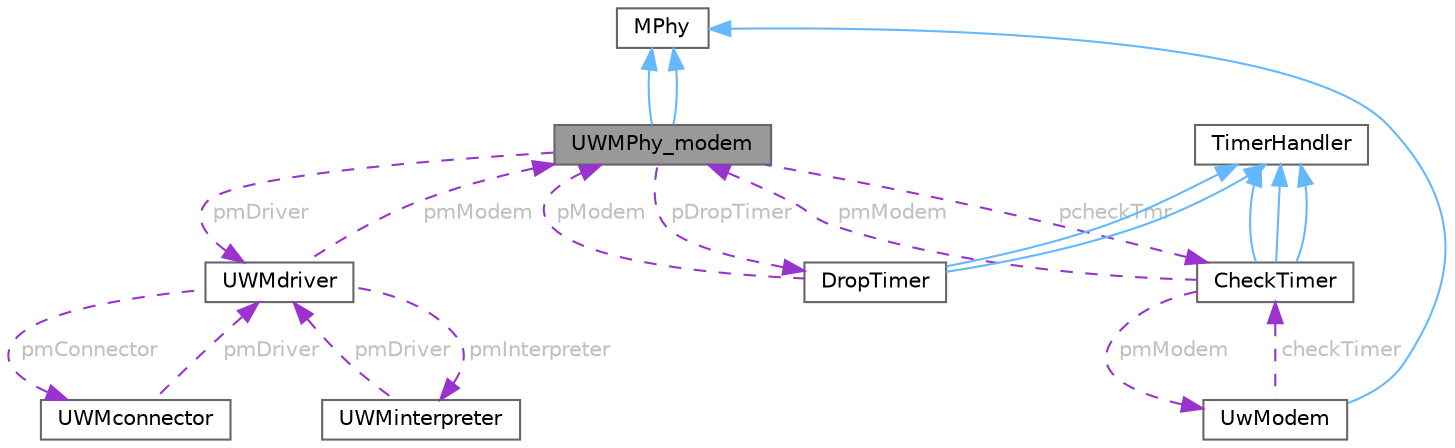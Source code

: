 digraph "UWMPhy_modem"
{
 // LATEX_PDF_SIZE
  bgcolor="transparent";
  edge [fontname=Helvetica,fontsize=10,labelfontname=Helvetica,labelfontsize=10];
  node [fontname=Helvetica,fontsize=10,shape=box,height=0.2,width=0.4];
  Node1 [id="Node000001",label="UWMPhy_modem",height=0.2,width=0.4,color="gray40", fillcolor="grey60", style="filled", fontcolor="black",tooltip="The main class implementing the module used to implement the interface between ns2/NS-Miracle and rea..."];
  Node2 -> Node1 [id="edge1_Node000001_Node000002",dir="back",color="steelblue1",style="solid",tooltip=" "];
  Node2 [id="Node000002",label="MPhy",height=0.2,width=0.4,color="gray40", fillcolor="white", style="filled",tooltip=" "];
  Node2 -> Node1 [id="edge2_Node000001_Node000002",dir="back",color="steelblue1",style="solid",tooltip=" "];
  Node3 -> Node1 [id="edge3_Node000001_Node000003",dir="back",color="darkorchid3",style="dashed",tooltip=" ",label=" pcheckTmr",fontcolor="grey" ];
  Node3 [id="Node000003",label="CheckTimer",height=0.2,width=0.4,color="gray40", fillcolor="white", style="filled",URL="$classCheckTimer.html",tooltip="The class used by UwModem to handle simulator's event expirations; it is exploited to schedule the re..."];
  Node4 -> Node3 [id="edge4_Node000003_Node000004",dir="back",color="steelblue1",style="solid",tooltip=" "];
  Node4 [id="Node000004",label="TimerHandler",height=0.2,width=0.4,color="gray40", fillcolor="white", style="filled",tooltip=" "];
  Node4 -> Node3 [id="edge5_Node000003_Node000004",dir="back",color="steelblue1",style="solid",tooltip=" "];
  Node4 -> Node3 [id="edge6_Node000003_Node000004",dir="back",color="steelblue1",style="solid",tooltip=" "];
  Node5 -> Node3 [id="edge7_Node000003_Node000005",dir="back",color="darkorchid3",style="dashed",tooltip=" ",label=" pmModem",fontcolor="grey" ];
  Node5 [id="Node000005",label="UwModem",height=0.2,width=0.4,color="gray40", fillcolor="white", style="filled",URL="$classUwModem.html",tooltip="Class that implements the interface to DESERT, as used through Tcl scripts."];
  Node2 -> Node5 [id="edge8_Node000005_Node000002",dir="back",color="steelblue1",style="solid",tooltip=" "];
  Node3 -> Node5 [id="edge9_Node000005_Node000003",dir="back",color="darkorchid3",style="dashed",tooltip=" ",label=" checkTimer",fontcolor="grey" ];
  Node1 -> Node3 [id="edge10_Node000003_Node000001",dir="back",color="darkorchid3",style="dashed",tooltip=" ",label=" pmModem",fontcolor="grey" ];
  Node6 -> Node1 [id="edge11_Node000001_Node000006",dir="back",color="darkorchid3",style="dashed",tooltip=" ",label=" pmDriver",fontcolor="grey" ];
  Node6 [id="Node000006",label="UWMdriver",height=0.2,width=0.4,color="gray40", fillcolor="white", style="filled",URL="$classUWMdriver.html",tooltip="The class needed by UWMPhy_modem to handle the different transmissions cases and corresponding protoc..."];
  Node1 -> Node6 [id="edge12_Node000006_Node000001",dir="back",color="darkorchid3",style="dashed",tooltip=" ",label=" pmModem",fontcolor="grey" ];
  Node7 -> Node6 [id="edge13_Node000006_Node000007",dir="back",color="darkorchid3",style="dashed",tooltip=" ",label=" pmInterpreter",fontcolor="grey" ];
  Node7 [id="Node000007",label="UWMinterpreter",height=0.2,width=0.4,color="gray40", fillcolor="white", style="filled",URL="$classUWMinterpreter.html",tooltip="This class is in charge of building/parsing the necessary messages to make the UWMdriver able to comm..."];
  Node6 -> Node7 [id="edge14_Node000007_Node000006",dir="back",color="darkorchid3",style="dashed",tooltip=" ",label=" pmDriver",fontcolor="grey" ];
  Node8 -> Node6 [id="edge15_Node000006_Node000008",dir="back",color="darkorchid3",style="dashed",tooltip=" ",label=" pmConnector",fontcolor="grey" ];
  Node8 [id="Node000008",label="UWMconnector",height=0.2,width=0.4,color="gray40", fillcolor="white", style="filled",URL="$classUWMconnector.html",tooltip="The class needed by UWMPhy_modem to manage string exchange with the modem."];
  Node6 -> Node8 [id="edge16_Node000008_Node000006",dir="back",color="darkorchid3",style="dashed",tooltip=" ",label=" pmDriver",fontcolor="grey" ];
  Node9 -> Node1 [id="edge17_Node000001_Node000009",dir="back",color="darkorchid3",style="dashed",tooltip=" ",label=" pDropTimer",fontcolor="grey" ];
  Node9 [id="Node000009",label="DropTimer",height=0.2,width=0.4,color="gray40", fillcolor="white", style="filled",URL="$classDropTimer.html",tooltip=" "];
  Node4 -> Node9 [id="edge18_Node000009_Node000004",dir="back",color="steelblue1",style="solid",tooltip=" "];
  Node4 -> Node9 [id="edge19_Node000009_Node000004",dir="back",color="steelblue1",style="solid",tooltip=" "];
  Node1 -> Node9 [id="edge20_Node000009_Node000001",dir="back",color="darkorchid3",style="dashed",tooltip=" ",label=" pModem",fontcolor="grey" ];
}
